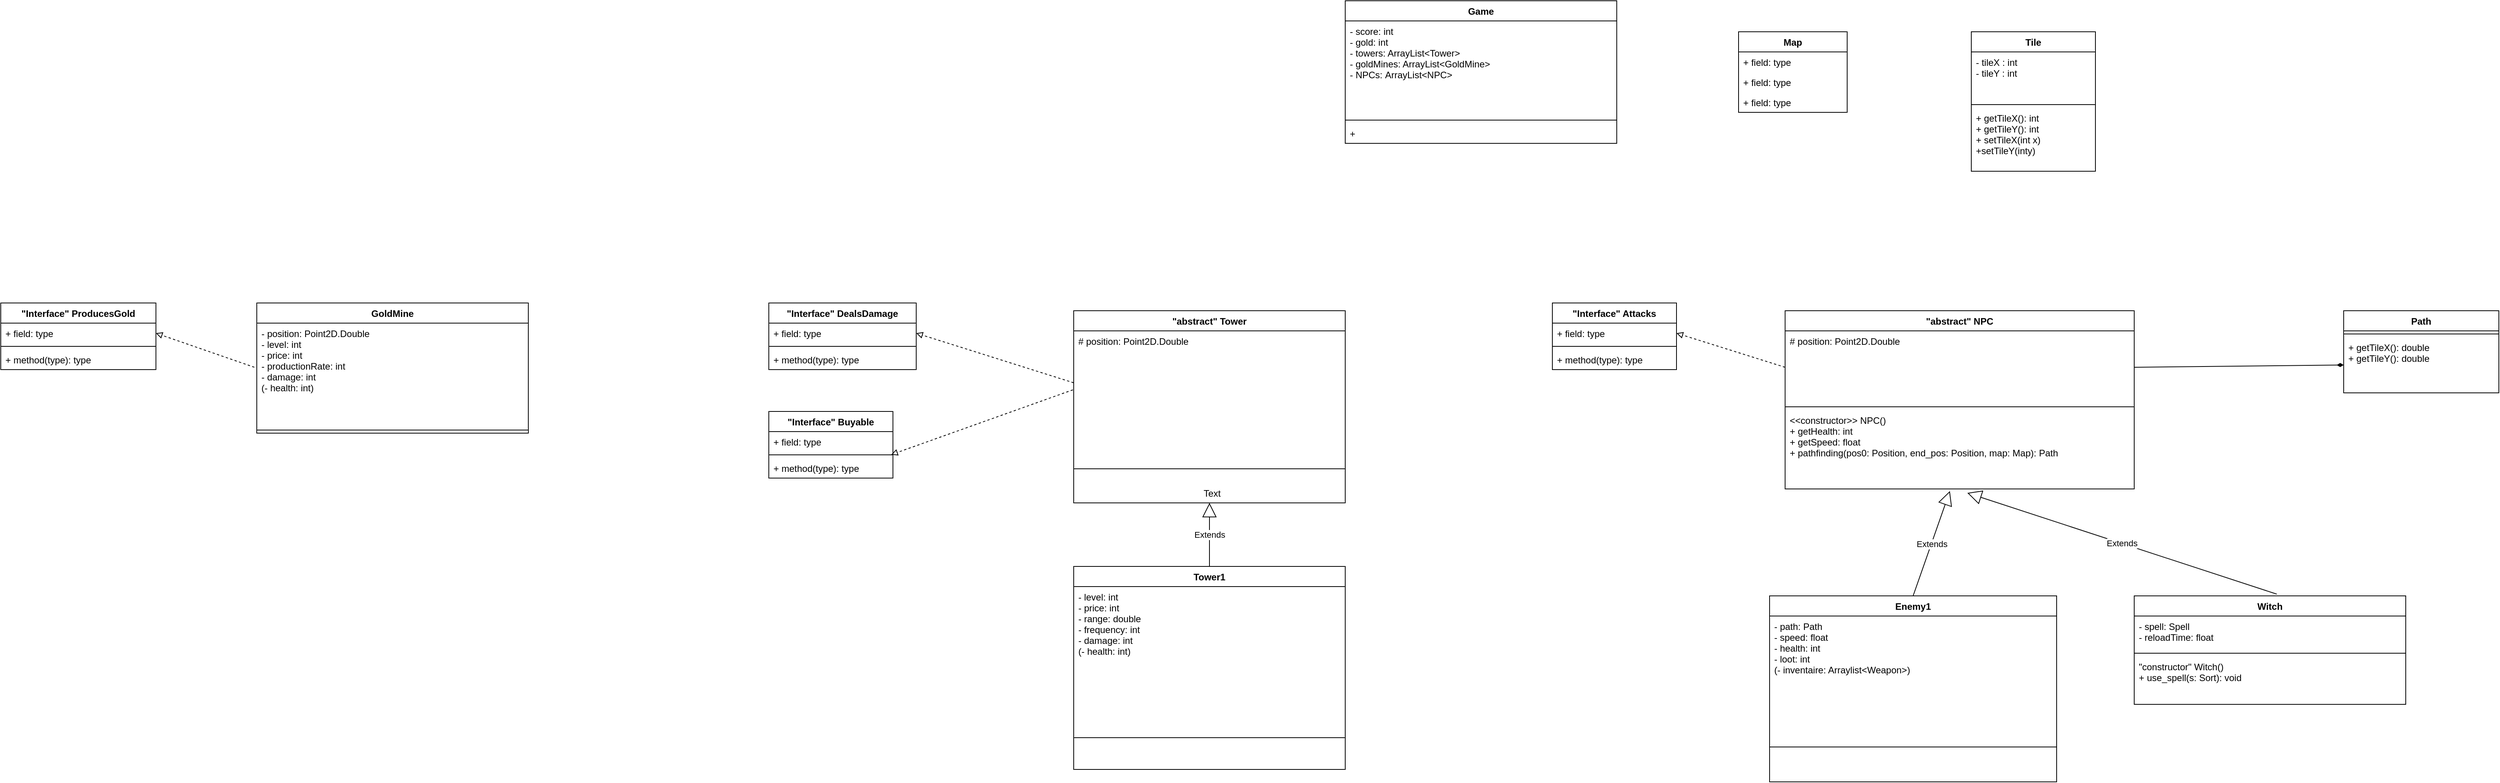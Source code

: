 <mxfile version="12.9.6" type="device"><diagram id="NNECZiqNOSkTc29g-7aL" name="Page-1"><mxGraphModel dx="4851" dy="2359" grid="1" gridSize="10" guides="1" tooltips="1" connect="1" arrows="1" fold="1" page="1" pageScale="1" pageWidth="827" pageHeight="1169" math="0" shadow="0"><root><mxCell id="0"/><mxCell id="1" parent="0"/><mxCell id="-blke6RGVs8M9DFogeQN-33" style="edgeStyle=none;rounded=0;orthogonalLoop=1;jettySize=auto;html=1;exitX=1;exitY=0.5;exitDx=0;exitDy=0;entryX=0;entryY=0.5;entryDx=0;entryDy=0;endArrow=diamondThin;endFill=1;" parent="1" source="-blke6RGVs8M9DFogeQN-2" target="-blke6RGVs8M9DFogeQN-32" edge="1"><mxGeometry relative="1" as="geometry"/></mxCell><mxCell id="-blke6RGVs8M9DFogeQN-68" value="" style="endArrow=block;html=1;exitX=0;exitY=0.5;exitDx=0;exitDy=0;dashed=1;endFill=0;entryX=1;entryY=0.5;entryDx=0;entryDy=0;" parent="1" source="-blke6RGVs8M9DFogeQN-2" target="-blke6RGVs8M9DFogeQN-53" edge="1"><mxGeometry width="50" height="50" relative="1" as="geometry"><mxPoint x="57.5" y="370" as="sourcePoint"/><mxPoint x="-30" y="120" as="targetPoint"/></mxGeometry></mxCell><mxCell id="-blke6RGVs8M9DFogeQN-1" value="&quot;abstract&quot; NPC" style="swimlane;fontStyle=1;align=center;verticalAlign=top;childLayout=stackLayout;horizontal=1;startSize=26;horizontalStack=0;resizeParent=1;resizeParentMax=0;resizeLast=0;collapsible=1;marginBottom=0;" parent="1" vertex="1"><mxGeometry x="90" y="10" width="450" height="230" as="geometry"/></mxCell><mxCell id="-blke6RGVs8M9DFogeQN-2" value="# position: Point2D.Double&#xA;" style="text;strokeColor=none;fillColor=none;align=left;verticalAlign=top;spacingLeft=4;spacingRight=4;overflow=hidden;rotatable=0;points=[[0,0.5],[1,0.5]];portConstraint=eastwest;" parent="-blke6RGVs8M9DFogeQN-1" vertex="1"><mxGeometry y="26" width="450" height="94" as="geometry"/></mxCell><mxCell id="-blke6RGVs8M9DFogeQN-3" value="" style="line;strokeWidth=1;fillColor=none;align=left;verticalAlign=middle;spacingTop=-1;spacingLeft=3;spacingRight=3;rotatable=0;labelPosition=right;points=[];portConstraint=eastwest;" parent="-blke6RGVs8M9DFogeQN-1" vertex="1"><mxGeometry y="120" width="450" height="8" as="geometry"/></mxCell><mxCell id="-blke6RGVs8M9DFogeQN-4" value="&lt;&lt;constructor&gt;&gt; NPC()&#xA;+ getHealth: int&#xA;+ getSpeed: float&#xA;+ pathfinding(pos0: Position, end_pos: Position, map: Map): Path" style="text;strokeColor=none;fillColor=none;align=left;verticalAlign=top;spacingLeft=4;spacingRight=4;overflow=hidden;rotatable=0;points=[[0,0.5],[1,0.5]];portConstraint=eastwest;" parent="-blke6RGVs8M9DFogeQN-1" vertex="1"><mxGeometry y="128" width="450" height="102" as="geometry"/></mxCell><mxCell id="-blke6RGVs8M9DFogeQN-39" value="Witch" style="swimlane;fontStyle=1;align=center;verticalAlign=top;childLayout=stackLayout;horizontal=1;startSize=26;horizontalStack=0;resizeParent=1;resizeParentMax=0;resizeLast=0;collapsible=1;marginBottom=0;" parent="1" vertex="1"><mxGeometry x="540" y="378" width="350" height="140" as="geometry"/></mxCell><mxCell id="-blke6RGVs8M9DFogeQN-40" value="- spell: Spell&#xA;- reloadTime: float" style="text;strokeColor=none;fillColor=none;align=left;verticalAlign=top;spacingLeft=4;spacingRight=4;overflow=hidden;rotatable=0;points=[[0,0.5],[1,0.5]];portConstraint=eastwest;" parent="-blke6RGVs8M9DFogeQN-39" vertex="1"><mxGeometry y="26" width="350" height="44" as="geometry"/></mxCell><mxCell id="-blke6RGVs8M9DFogeQN-41" value="" style="line;strokeWidth=1;fillColor=none;align=left;verticalAlign=middle;spacingTop=-1;spacingLeft=3;spacingRight=3;rotatable=0;labelPosition=right;points=[];portConstraint=eastwest;" parent="-blke6RGVs8M9DFogeQN-39" vertex="1"><mxGeometry y="70" width="350" height="8" as="geometry"/></mxCell><mxCell id="-blke6RGVs8M9DFogeQN-42" value="&quot;constructor&quot; Witch()&#xA;+ use_spell(s: Sort): void" style="text;strokeColor=none;fillColor=none;align=left;verticalAlign=top;spacingLeft=4;spacingRight=4;overflow=hidden;rotatable=0;points=[[0,0.5],[1,0.5]];portConstraint=eastwest;" parent="-blke6RGVs8M9DFogeQN-39" vertex="1"><mxGeometry y="78" width="350" height="62" as="geometry"/></mxCell><mxCell id="lT357uFfZIvZX1MmWqKB-2" value="Enemy1" style="swimlane;fontStyle=1;align=center;verticalAlign=top;childLayout=stackLayout;horizontal=1;startSize=26;horizontalStack=0;resizeParent=1;resizeParentMax=0;resizeLast=0;collapsible=1;marginBottom=0;" vertex="1" parent="1"><mxGeometry x="70" y="378" width="370" height="240" as="geometry"/></mxCell><mxCell id="lT357uFfZIvZX1MmWqKB-3" value="- path: Path&#xA;- speed: float&#xA;- health: int&#xA;- loot: int&#xA;(- inventaire: Arraylist&lt;Weapon&gt;)" style="text;strokeColor=none;fillColor=none;align=left;verticalAlign=top;spacingLeft=4;spacingRight=4;overflow=hidden;rotatable=0;points=[[0,0.5],[1,0.5]];portConstraint=eastwest;" vertex="1" parent="lT357uFfZIvZX1MmWqKB-2"><mxGeometry y="26" width="370" height="124" as="geometry"/></mxCell><mxCell id="lT357uFfZIvZX1MmWqKB-4" value="" style="line;strokeWidth=1;fillColor=none;align=left;verticalAlign=middle;spacingTop=-1;spacingLeft=3;spacingRight=3;rotatable=0;labelPosition=right;points=[];portConstraint=eastwest;" vertex="1" parent="lT357uFfZIvZX1MmWqKB-2"><mxGeometry y="150" width="370" height="90" as="geometry"/></mxCell><mxCell id="-blke6RGVs8M9DFogeQN-29" value="Path" style="swimlane;fontStyle=1;align=center;verticalAlign=top;childLayout=stackLayout;horizontal=1;startSize=26;horizontalStack=0;resizeParent=1;resizeParentMax=0;resizeLast=0;collapsible=1;marginBottom=0;" parent="1" vertex="1"><mxGeometry x="810" y="10" width="200" height="106" as="geometry"/></mxCell><mxCell id="-blke6RGVs8M9DFogeQN-31" value="" style="line;strokeWidth=1;fillColor=none;align=left;verticalAlign=middle;spacingTop=-1;spacingLeft=3;spacingRight=3;rotatable=0;labelPosition=right;points=[];portConstraint=eastwest;" parent="-blke6RGVs8M9DFogeQN-29" vertex="1"><mxGeometry y="26" width="200" height="8" as="geometry"/></mxCell><mxCell id="-blke6RGVs8M9DFogeQN-32" value="+ getTileX(): double&#xA;+ getTileY(): double" style="text;strokeColor=none;fillColor=none;align=left;verticalAlign=top;spacingLeft=4;spacingRight=4;overflow=hidden;rotatable=0;points=[[0,0.5],[1,0.5]];portConstraint=eastwest;" parent="-blke6RGVs8M9DFogeQN-29" vertex="1"><mxGeometry y="34" width="200" height="72" as="geometry"/></mxCell><mxCell id="lT357uFfZIvZX1MmWqKB-11" value="Extends" style="endArrow=block;endSize=16;endFill=0;html=1;entryX=0.472;entryY=1.027;entryDx=0;entryDy=0;entryPerimeter=0;exitX=0.5;exitY=0;exitDx=0;exitDy=0;" edge="1" parent="1" source="lT357uFfZIvZX1MmWqKB-2" target="-blke6RGVs8M9DFogeQN-4"><mxGeometry width="160" relative="1" as="geometry"><mxPoint x="90" y="330" as="sourcePoint"/><mxPoint x="250" y="330" as="targetPoint"/></mxGeometry></mxCell><mxCell id="lT357uFfZIvZX1MmWqKB-12" value="Extends" style="endArrow=block;endSize=16;endFill=0;html=1;entryX=0.522;entryY=1.05;entryDx=0;entryDy=0;entryPerimeter=0;exitX=0.525;exitY=-0.016;exitDx=0;exitDy=0;exitPerimeter=0;" edge="1" parent="1" source="-blke6RGVs8M9DFogeQN-39" target="-blke6RGVs8M9DFogeQN-4"><mxGeometry width="160" relative="1" as="geometry"><mxPoint x="490" y="388" as="sourcePoint"/><mxPoint x="537.4" y="252.754" as="targetPoint"/></mxGeometry></mxCell><mxCell id="-blke6RGVs8M9DFogeQN-48" value="&quot;abstract&quot; Tower" style="swimlane;fontStyle=1;align=center;verticalAlign=top;childLayout=stackLayout;horizontal=1;startSize=26;horizontalStack=0;resizeParent=1;resizeParentMax=0;resizeLast=0;collapsible=1;marginBottom=0;" parent="1" vertex="1"><mxGeometry x="-827" y="10" width="350" height="248" as="geometry"/></mxCell><mxCell id="-blke6RGVs8M9DFogeQN-49" value="# position: Point2D.Double&#xA;" style="text;strokeColor=none;fillColor=none;align=left;verticalAlign=top;spacingLeft=4;spacingRight=4;overflow=hidden;rotatable=0;points=[[0,0.5],[1,0.5]];portConstraint=eastwest;" parent="-blke6RGVs8M9DFogeQN-48" vertex="1"><mxGeometry y="26" width="350" height="134" as="geometry"/></mxCell><mxCell id="-blke6RGVs8M9DFogeQN-50" value="" style="line;strokeWidth=1;fillColor=none;align=left;verticalAlign=middle;spacingTop=-1;spacingLeft=3;spacingRight=3;rotatable=0;labelPosition=right;points=[];portConstraint=eastwest;" parent="-blke6RGVs8M9DFogeQN-48" vertex="1"><mxGeometry y="160" width="350" height="88" as="geometry"/></mxCell><mxCell id="lT357uFfZIvZX1MmWqKB-25" value="Text" style="text;html=1;align=center;verticalAlign=middle;resizable=0;points=[];autosize=1;" vertex="1" parent="-blke6RGVs8M9DFogeQN-50"><mxGeometry x="158" y="66" width="40" height="20" as="geometry"/></mxCell><mxCell id="lT357uFfZIvZX1MmWqKB-14" value="Extends" style="endArrow=block;endSize=16;endFill=0;html=1;entryX=0.5;entryY=1;entryDx=0;entryDy=0;exitX=0.5;exitY=0;exitDx=0;exitDy=0;" edge="1" parent="1" source="-blke6RGVs8M9DFogeQN-69" target="-blke6RGVs8M9DFogeQN-48"><mxGeometry width="160" relative="1" as="geometry"><mxPoint x="-650" y="370" as="sourcePoint"/><mxPoint x="-652.6" y="210.004" as="targetPoint"/></mxGeometry></mxCell><mxCell id="-blke6RGVs8M9DFogeQN-52" value="&quot;Interface&quot; Attacks" style="swimlane;fontStyle=1;align=center;verticalAlign=top;childLayout=stackLayout;horizontal=1;startSize=26;horizontalStack=0;resizeParent=1;resizeParentMax=0;resizeLast=0;collapsible=1;marginBottom=0;" parent="1" vertex="1"><mxGeometry x="-210" width="160" height="86" as="geometry"/></mxCell><mxCell id="-blke6RGVs8M9DFogeQN-53" value="+ field: type" style="text;strokeColor=none;fillColor=none;align=left;verticalAlign=top;spacingLeft=4;spacingRight=4;overflow=hidden;rotatable=0;points=[[0,0.5],[1,0.5]];portConstraint=eastwest;" parent="-blke6RGVs8M9DFogeQN-52" vertex="1"><mxGeometry y="26" width="160" height="26" as="geometry"/></mxCell><mxCell id="-blke6RGVs8M9DFogeQN-54" value="" style="line;strokeWidth=1;fillColor=none;align=left;verticalAlign=middle;spacingTop=-1;spacingLeft=3;spacingRight=3;rotatable=0;labelPosition=right;points=[];portConstraint=eastwest;" parent="-blke6RGVs8M9DFogeQN-52" vertex="1"><mxGeometry y="52" width="160" height="8" as="geometry"/></mxCell><mxCell id="-blke6RGVs8M9DFogeQN-55" value="+ method(type): type" style="text;strokeColor=none;fillColor=none;align=left;verticalAlign=top;spacingLeft=4;spacingRight=4;overflow=hidden;rotatable=0;points=[[0,0.5],[1,0.5]];portConstraint=eastwest;" parent="-blke6RGVs8M9DFogeQN-52" vertex="1"><mxGeometry y="60" width="160" height="26" as="geometry"/></mxCell><mxCell id="-blke6RGVs8M9DFogeQN-56" value="&quot;Interface&quot; DealsDamage" style="swimlane;fontStyle=1;align=center;verticalAlign=top;childLayout=stackLayout;horizontal=1;startSize=26;horizontalStack=0;resizeParent=1;resizeParentMax=0;resizeLast=0;collapsible=1;marginBottom=0;" parent="1" vertex="1"><mxGeometry x="-1220" width="190" height="86" as="geometry"/></mxCell><mxCell id="-blke6RGVs8M9DFogeQN-57" value="+ field: type" style="text;strokeColor=none;fillColor=none;align=left;verticalAlign=top;spacingLeft=4;spacingRight=4;overflow=hidden;rotatable=0;points=[[0,0.5],[1,0.5]];portConstraint=eastwest;" parent="-blke6RGVs8M9DFogeQN-56" vertex="1"><mxGeometry y="26" width="190" height="26" as="geometry"/></mxCell><mxCell id="-blke6RGVs8M9DFogeQN-58" value="" style="line;strokeWidth=1;fillColor=none;align=left;verticalAlign=middle;spacingTop=-1;spacingLeft=3;spacingRight=3;rotatable=0;labelPosition=right;points=[];portConstraint=eastwest;" parent="-blke6RGVs8M9DFogeQN-56" vertex="1"><mxGeometry y="52" width="190" height="8" as="geometry"/></mxCell><mxCell id="-blke6RGVs8M9DFogeQN-59" value="+ method(type): type" style="text;strokeColor=none;fillColor=none;align=left;verticalAlign=top;spacingLeft=4;spacingRight=4;overflow=hidden;rotatable=0;points=[[0,0.5],[1,0.5]];portConstraint=eastwest;" parent="-blke6RGVs8M9DFogeQN-56" vertex="1"><mxGeometry y="60" width="190" height="26" as="geometry"/></mxCell><mxCell id="lT357uFfZIvZX1MmWqKB-18" value="" style="endArrow=block;html=1;exitX=0;exitY=0.5;exitDx=0;exitDy=0;dashed=1;endFill=0;entryX=1;entryY=0.5;entryDx=0;entryDy=0;" edge="1" parent="1" source="-blke6RGVs8M9DFogeQN-49" target="-blke6RGVs8M9DFogeQN-57"><mxGeometry width="50" height="50" relative="1" as="geometry"><mxPoint x="-830" y="93" as="sourcePoint"/><mxPoint x="-970" y="49" as="targetPoint"/></mxGeometry></mxCell><mxCell id="-blke6RGVs8M9DFogeQN-73" value="GoldMine" style="swimlane;fontStyle=1;align=center;verticalAlign=top;childLayout=stackLayout;horizontal=1;startSize=26;horizontalStack=0;resizeParent=1;resizeParentMax=0;resizeLast=0;collapsible=1;marginBottom=0;" parent="1" vertex="1"><mxGeometry x="-1880" width="350" height="168" as="geometry"/></mxCell><mxCell id="-blke6RGVs8M9DFogeQN-74" value="- position: Point2D.Double&#xA;- level: int&#xA;- price: int&#xA;- productionRate: int&#xA;- damage: int&#xA;(- health: int)" style="text;strokeColor=none;fillColor=none;align=left;verticalAlign=top;spacingLeft=4;spacingRight=4;overflow=hidden;rotatable=0;points=[[0,0.5],[1,0.5]];portConstraint=eastwest;" parent="-blke6RGVs8M9DFogeQN-73" vertex="1"><mxGeometry y="26" width="350" height="134" as="geometry"/></mxCell><mxCell id="-blke6RGVs8M9DFogeQN-75" value="" style="line;strokeWidth=1;fillColor=none;align=left;verticalAlign=middle;spacingTop=-1;spacingLeft=3;spacingRight=3;rotatable=0;labelPosition=right;points=[];portConstraint=eastwest;" parent="-blke6RGVs8M9DFogeQN-73" vertex="1"><mxGeometry y="160" width="350" height="8" as="geometry"/></mxCell><mxCell id="-blke6RGVs8M9DFogeQN-77" value="&quot;Interface&quot; ProducesGold" style="swimlane;fontStyle=1;align=center;verticalAlign=top;childLayout=stackLayout;horizontal=1;startSize=26;horizontalStack=0;resizeParent=1;resizeParentMax=0;resizeLast=0;collapsible=1;marginBottom=0;" parent="1" vertex="1"><mxGeometry x="-2210" width="200" height="86" as="geometry"/></mxCell><mxCell id="-blke6RGVs8M9DFogeQN-78" value="+ field: type" style="text;strokeColor=none;fillColor=none;align=left;verticalAlign=top;spacingLeft=4;spacingRight=4;overflow=hidden;rotatable=0;points=[[0,0.5],[1,0.5]];portConstraint=eastwest;" parent="-blke6RGVs8M9DFogeQN-77" vertex="1"><mxGeometry y="26" width="200" height="26" as="geometry"/></mxCell><mxCell id="-blke6RGVs8M9DFogeQN-79" value="" style="line;strokeWidth=1;fillColor=none;align=left;verticalAlign=middle;spacingTop=-1;spacingLeft=3;spacingRight=3;rotatable=0;labelPosition=right;points=[];portConstraint=eastwest;" parent="-blke6RGVs8M9DFogeQN-77" vertex="1"><mxGeometry y="52" width="200" height="8" as="geometry"/></mxCell><mxCell id="-blke6RGVs8M9DFogeQN-80" value="+ method(type): type" style="text;strokeColor=none;fillColor=none;align=left;verticalAlign=top;spacingLeft=4;spacingRight=4;overflow=hidden;rotatable=0;points=[[0,0.5],[1,0.5]];portConstraint=eastwest;" parent="-blke6RGVs8M9DFogeQN-77" vertex="1"><mxGeometry y="60" width="200" height="26" as="geometry"/></mxCell><mxCell id="-blke6RGVs8M9DFogeQN-60" value="&quot;Interface&quot; Buyable" style="swimlane;fontStyle=1;align=center;verticalAlign=top;childLayout=stackLayout;horizontal=1;startSize=26;horizontalStack=0;resizeParent=1;resizeParentMax=0;resizeLast=0;collapsible=1;marginBottom=0;" parent="1" vertex="1"><mxGeometry x="-1220" y="140" width="160" height="86" as="geometry"/></mxCell><mxCell id="-blke6RGVs8M9DFogeQN-61" value="+ field: type" style="text;strokeColor=none;fillColor=none;align=left;verticalAlign=top;spacingLeft=4;spacingRight=4;overflow=hidden;rotatable=0;points=[[0,0.5],[1,0.5]];portConstraint=eastwest;" parent="-blke6RGVs8M9DFogeQN-60" vertex="1"><mxGeometry y="26" width="160" height="26" as="geometry"/></mxCell><mxCell id="-blke6RGVs8M9DFogeQN-62" value="" style="line;strokeWidth=1;fillColor=none;align=left;verticalAlign=middle;spacingTop=-1;spacingLeft=3;spacingRight=3;rotatable=0;labelPosition=right;points=[];portConstraint=eastwest;" parent="-blke6RGVs8M9DFogeQN-60" vertex="1"><mxGeometry y="52" width="160" height="8" as="geometry"/></mxCell><mxCell id="-blke6RGVs8M9DFogeQN-63" value="+ method(type): type" style="text;strokeColor=none;fillColor=none;align=left;verticalAlign=top;spacingLeft=4;spacingRight=4;overflow=hidden;rotatable=0;points=[[0,0.5],[1,0.5]];portConstraint=eastwest;" parent="-blke6RGVs8M9DFogeQN-60" vertex="1"><mxGeometry y="60" width="160" height="26" as="geometry"/></mxCell><mxCell id="lT357uFfZIvZX1MmWqKB-20" value="" style="endArrow=block;html=1;exitX=-0.003;exitY=0.568;exitDx=0;exitDy=0;dashed=1;endFill=0;entryX=0.986;entryY=1.143;entryDx=0;entryDy=0;entryPerimeter=0;exitPerimeter=0;" edge="1" parent="1" source="-blke6RGVs8M9DFogeQN-49" target="-blke6RGVs8M9DFogeQN-61"><mxGeometry width="50" height="50" relative="1" as="geometry"><mxPoint x="-817" y="113" as="sourcePoint"/><mxPoint x="-1050" y="49" as="targetPoint"/></mxGeometry></mxCell><mxCell id="-blke6RGVs8M9DFogeQN-85" value="Game" style="swimlane;fontStyle=1;align=center;verticalAlign=top;childLayout=stackLayout;horizontal=1;startSize=26;horizontalStack=0;resizeParent=1;resizeParentMax=0;resizeLast=0;collapsible=1;marginBottom=0;" parent="1" vertex="1"><mxGeometry x="-477" y="-390" width="350" height="184" as="geometry"/></mxCell><mxCell id="-blke6RGVs8M9DFogeQN-86" value="- score: int&#xA;- gold: int&#xA;- towers: ArrayList&lt;Tower&gt;&#xA;- goldMines: ArrayList&lt;GoldMine&gt;&#xA;- NPCs: ArrayList&lt;NPC&gt;" style="text;strokeColor=none;fillColor=none;align=left;verticalAlign=top;spacingLeft=4;spacingRight=4;overflow=hidden;rotatable=0;points=[[0,0.5],[1,0.5]];portConstraint=eastwest;" parent="-blke6RGVs8M9DFogeQN-85" vertex="1"><mxGeometry y="26" width="350" height="124" as="geometry"/></mxCell><mxCell id="-blke6RGVs8M9DFogeQN-87" value="" style="line;strokeWidth=1;fillColor=none;align=left;verticalAlign=middle;spacingTop=-1;spacingLeft=3;spacingRight=3;rotatable=0;labelPosition=right;points=[];portConstraint=eastwest;" parent="-blke6RGVs8M9DFogeQN-85" vertex="1"><mxGeometry y="150" width="350" height="8" as="geometry"/></mxCell><mxCell id="-blke6RGVs8M9DFogeQN-88" value="+ " style="text;strokeColor=none;fillColor=none;align=left;verticalAlign=top;spacingLeft=4;spacingRight=4;overflow=hidden;rotatable=0;points=[[0,0.5],[1,0.5]];portConstraint=eastwest;" parent="-blke6RGVs8M9DFogeQN-85" vertex="1"><mxGeometry y="158" width="350" height="26" as="geometry"/></mxCell><mxCell id="-blke6RGVs8M9DFogeQN-9" value="Map" style="swimlane;fontStyle=1;childLayout=stackLayout;horizontal=1;startSize=26;fillColor=none;horizontalStack=0;resizeParent=1;resizeParentMax=0;resizeLast=0;collapsible=1;marginBottom=0;" parent="1" vertex="1"><mxGeometry x="30" y="-350" width="140" height="104" as="geometry"/></mxCell><mxCell id="-blke6RGVs8M9DFogeQN-10" value="+ field: type" style="text;strokeColor=none;fillColor=none;align=left;verticalAlign=top;spacingLeft=4;spacingRight=4;overflow=hidden;rotatable=0;points=[[0,0.5],[1,0.5]];portConstraint=eastwest;" parent="-blke6RGVs8M9DFogeQN-9" vertex="1"><mxGeometry y="26" width="140" height="26" as="geometry"/></mxCell><mxCell id="-blke6RGVs8M9DFogeQN-11" value="+ field: type" style="text;strokeColor=none;fillColor=none;align=left;verticalAlign=top;spacingLeft=4;spacingRight=4;overflow=hidden;rotatable=0;points=[[0,0.5],[1,0.5]];portConstraint=eastwest;" parent="-blke6RGVs8M9DFogeQN-9" vertex="1"><mxGeometry y="52" width="140" height="26" as="geometry"/></mxCell><mxCell id="-blke6RGVs8M9DFogeQN-12" value="+ field: type" style="text;strokeColor=none;fillColor=none;align=left;verticalAlign=top;spacingLeft=4;spacingRight=4;overflow=hidden;rotatable=0;points=[[0,0.5],[1,0.5]];portConstraint=eastwest;" parent="-blke6RGVs8M9DFogeQN-9" vertex="1"><mxGeometry y="78" width="140" height="26" as="geometry"/></mxCell><mxCell id="lT357uFfZIvZX1MmWqKB-22" value="" style="endArrow=block;html=1;exitX=-0.009;exitY=0.425;exitDx=0;exitDy=0;dashed=1;endFill=0;entryX=1;entryY=0.5;entryDx=0;entryDy=0;exitPerimeter=0;" edge="1" parent="1" source="-blke6RGVs8M9DFogeQN-74" target="-blke6RGVs8M9DFogeQN-78"><mxGeometry width="50" height="50" relative="1" as="geometry"><mxPoint x="-1885.81" y="178.002" as="sourcePoint"/><mxPoint x="-2120" y="261.608" as="targetPoint"/></mxGeometry></mxCell><mxCell id="-blke6RGVs8M9DFogeQN-69" value="Tower1" style="swimlane;fontStyle=1;align=center;verticalAlign=top;childLayout=stackLayout;horizontal=1;startSize=26;horizontalStack=0;resizeParent=1;resizeParentMax=0;resizeLast=0;collapsible=1;marginBottom=0;" parent="1" vertex="1"><mxGeometry x="-827" y="340" width="350" height="262" as="geometry"/></mxCell><mxCell id="-blke6RGVs8M9DFogeQN-70" value="- level: int&#xA;- price: int&#xA;- range: double&#xA;- frequency: int&#xA;- damage: int&#xA;(- health: int)" style="text;strokeColor=none;fillColor=none;align=left;verticalAlign=top;spacingLeft=4;spacingRight=4;overflow=hidden;rotatable=0;points=[[0,0.5],[1,0.5]];portConstraint=eastwest;" parent="-blke6RGVs8M9DFogeQN-69" vertex="1"><mxGeometry y="26" width="350" height="154" as="geometry"/></mxCell><mxCell id="-blke6RGVs8M9DFogeQN-71" value="" style="line;strokeWidth=1;fillColor=none;align=left;verticalAlign=middle;spacingTop=-1;spacingLeft=3;spacingRight=3;rotatable=0;labelPosition=right;points=[];portConstraint=eastwest;" parent="-blke6RGVs8M9DFogeQN-69" vertex="1"><mxGeometry y="180" width="350" height="82" as="geometry"/></mxCell><mxCell id="lT357uFfZIvZX1MmWqKB-30" value="Tile" style="swimlane;fontStyle=1;align=center;verticalAlign=top;childLayout=stackLayout;horizontal=1;startSize=26;horizontalStack=0;resizeParent=1;resizeParentMax=0;resizeLast=0;collapsible=1;marginBottom=0;" vertex="1" parent="1"><mxGeometry x="330" y="-350" width="160" height="180" as="geometry"/></mxCell><mxCell id="lT357uFfZIvZX1MmWqKB-31" value="- tileX : int&#xA;- tileY : int&#xA;" style="text;strokeColor=none;fillColor=none;align=left;verticalAlign=top;spacingLeft=4;spacingRight=4;overflow=hidden;rotatable=0;points=[[0,0.5],[1,0.5]];portConstraint=eastwest;" vertex="1" parent="lT357uFfZIvZX1MmWqKB-30"><mxGeometry y="26" width="160" height="64" as="geometry"/></mxCell><mxCell id="lT357uFfZIvZX1MmWqKB-32" value="" style="line;strokeWidth=1;fillColor=none;align=left;verticalAlign=middle;spacingTop=-1;spacingLeft=3;spacingRight=3;rotatable=0;labelPosition=right;points=[];portConstraint=eastwest;" vertex="1" parent="lT357uFfZIvZX1MmWqKB-30"><mxGeometry y="90" width="160" height="8" as="geometry"/></mxCell><mxCell id="lT357uFfZIvZX1MmWqKB-33" value="+ getTileX(): int&#xA;+ getTileY(): int&#xA;+ setTileX(int x)&#xA;+setTileY(inty)&#xA;" style="text;strokeColor=none;fillColor=none;align=left;verticalAlign=top;spacingLeft=4;spacingRight=4;overflow=hidden;rotatable=0;points=[[0,0.5],[1,0.5]];portConstraint=eastwest;" vertex="1" parent="lT357uFfZIvZX1MmWqKB-30"><mxGeometry y="98" width="160" height="82" as="geometry"/></mxCell></root></mxGraphModel></diagram></mxfile>